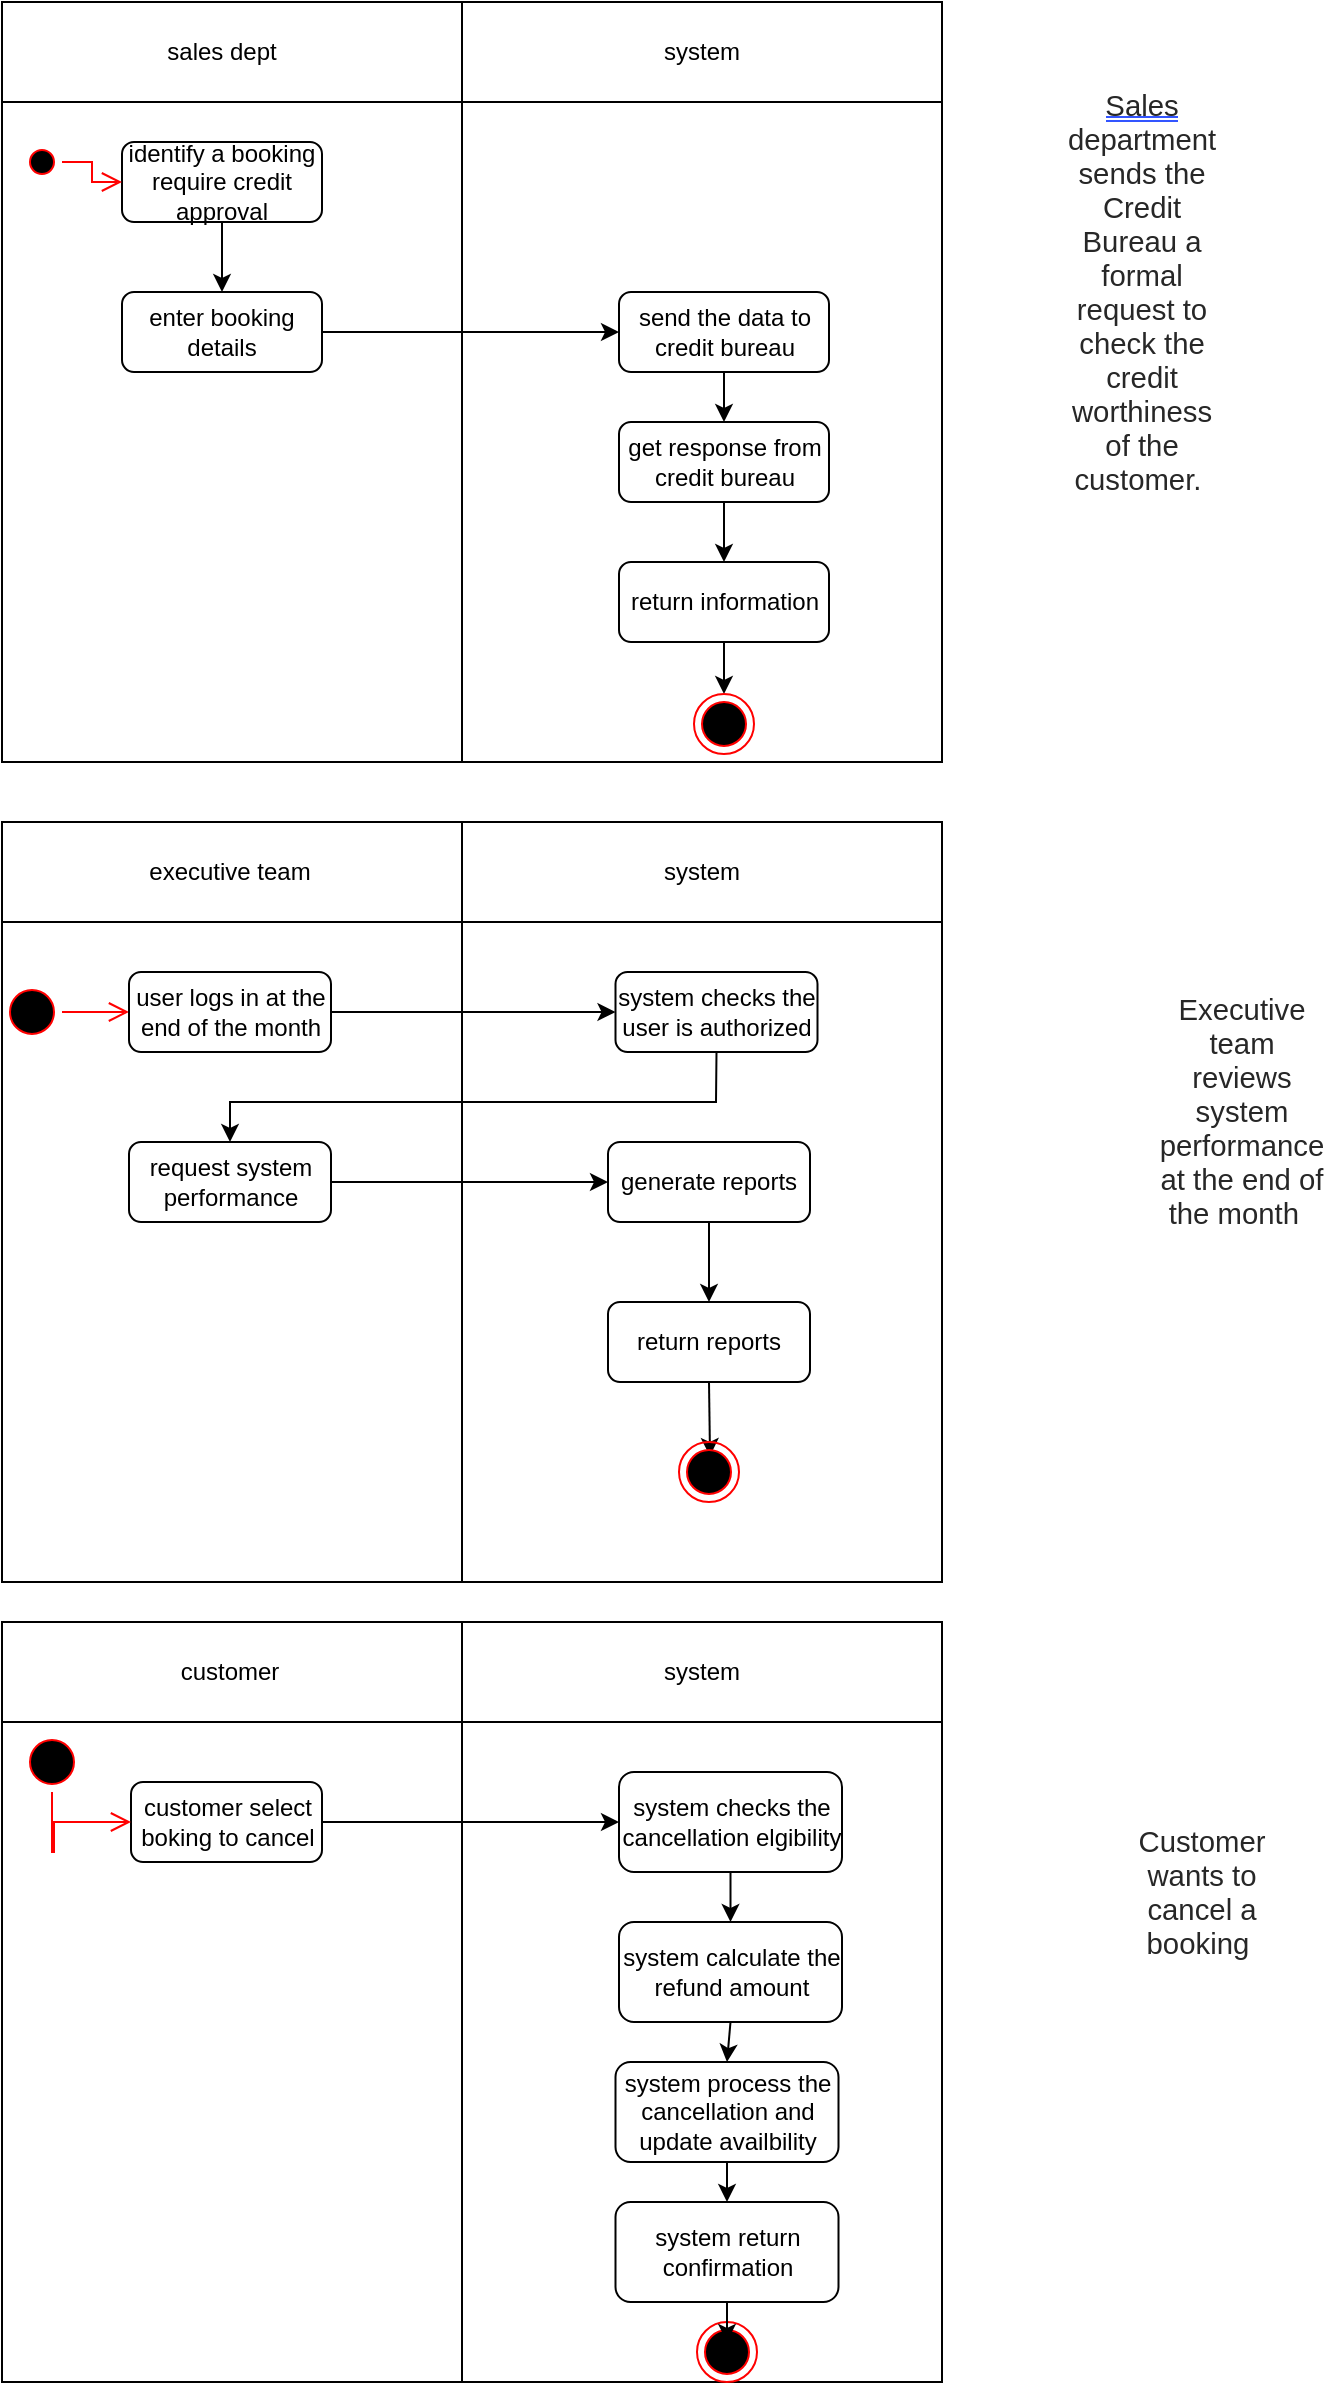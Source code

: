 <mxfile version="25.0.1">
  <diagram name="Page-1" id="ioj-TZ5vd-JdtDHt5NJE">
    <mxGraphModel dx="1397" dy="913" grid="1" gridSize="10" guides="1" tooltips="1" connect="1" arrows="1" fold="1" page="1" pageScale="1" pageWidth="827" pageHeight="1169" math="0" shadow="0">
      <root>
        <mxCell id="0" />
        <mxCell id="1" parent="0" />
        <mxCell id="dzWToyGudheufYmm-Z-X-1" value="" style="shape=internalStorage;whiteSpace=wrap;html=1;backgroundOutline=1;dx=230;dy=50;" vertex="1" parent="1">
          <mxGeometry x="10" y="10" width="470" height="380" as="geometry" />
        </mxCell>
        <mxCell id="dzWToyGudheufYmm-Z-X-2" value="sales dept" style="text;html=1;align=center;verticalAlign=middle;whiteSpace=wrap;rounded=0;" vertex="1" parent="1">
          <mxGeometry x="90" y="20" width="60" height="30" as="geometry" />
        </mxCell>
        <mxCell id="dzWToyGudheufYmm-Z-X-3" value="system" style="text;html=1;align=center;verticalAlign=middle;whiteSpace=wrap;rounded=0;" vertex="1" parent="1">
          <mxGeometry x="330" y="20" width="60" height="30" as="geometry" />
        </mxCell>
        <mxCell id="dzWToyGudheufYmm-Z-X-6" value="identify a booking require credit approval" style="rounded=1;whiteSpace=wrap;html=1;" vertex="1" parent="1">
          <mxGeometry x="70" y="80" width="100" height="40" as="geometry" />
        </mxCell>
        <mxCell id="dzWToyGudheufYmm-Z-X-7" value="send the data to credit bureau" style="rounded=1;whiteSpace=wrap;html=1;" vertex="1" parent="1">
          <mxGeometry x="318.5" y="155" width="105" height="40" as="geometry" />
        </mxCell>
        <mxCell id="dzWToyGudheufYmm-Z-X-8" value="" style="endArrow=classic;html=1;rounded=0;exitX=0.5;exitY=1;exitDx=0;exitDy=0;entryX=0.5;entryY=0;entryDx=0;entryDy=0;" edge="1" parent="1" source="dzWToyGudheufYmm-Z-X-6" target="dzWToyGudheufYmm-Z-X-9">
          <mxGeometry width="50" height="50" relative="1" as="geometry">
            <mxPoint x="380" y="280" as="sourcePoint" />
            <mxPoint x="430" y="230" as="targetPoint" />
          </mxGeometry>
        </mxCell>
        <mxCell id="dzWToyGudheufYmm-Z-X-9" value="enter booking details" style="rounded=1;whiteSpace=wrap;html=1;" vertex="1" parent="1">
          <mxGeometry x="70" y="155" width="100" height="40" as="geometry" />
        </mxCell>
        <mxCell id="dzWToyGudheufYmm-Z-X-11" value="return information" style="rounded=1;whiteSpace=wrap;html=1;" vertex="1" parent="1">
          <mxGeometry x="318.5" y="290" width="105" height="40" as="geometry" />
        </mxCell>
        <mxCell id="dzWToyGudheufYmm-Z-X-12" value="" style="endArrow=classic;html=1;rounded=0;exitX=1;exitY=0.5;exitDx=0;exitDy=0;entryX=0;entryY=0.5;entryDx=0;entryDy=0;" edge="1" parent="1" source="dzWToyGudheufYmm-Z-X-9" target="dzWToyGudheufYmm-Z-X-7">
          <mxGeometry width="50" height="50" relative="1" as="geometry">
            <mxPoint x="380" y="280" as="sourcePoint" />
            <mxPoint x="430" y="230" as="targetPoint" />
          </mxGeometry>
        </mxCell>
        <mxCell id="dzWToyGudheufYmm-Z-X-13" value="" style="endArrow=classic;html=1;rounded=0;exitX=0.5;exitY=1;exitDx=0;exitDy=0;entryX=0.5;entryY=0;entryDx=0;entryDy=0;" edge="1" parent="1" source="dzWToyGudheufYmm-Z-X-11" target="dzWToyGudheufYmm-Z-X-16">
          <mxGeometry width="50" height="50" relative="1" as="geometry">
            <mxPoint x="380" y="396" as="sourcePoint" />
            <mxPoint x="430" y="346" as="targetPoint" />
          </mxGeometry>
        </mxCell>
        <mxCell id="dzWToyGudheufYmm-Z-X-14" value="" style="ellipse;html=1;shape=startState;fillColor=#000000;strokeColor=#ff0000;" vertex="1" parent="1">
          <mxGeometry x="20" y="80" width="20" height="20" as="geometry" />
        </mxCell>
        <mxCell id="dzWToyGudheufYmm-Z-X-15" value="" style="edgeStyle=orthogonalEdgeStyle;html=1;verticalAlign=bottom;endArrow=open;endSize=8;strokeColor=#ff0000;rounded=0;entryX=0;entryY=0.5;entryDx=0;entryDy=0;" edge="1" source="dzWToyGudheufYmm-Z-X-14" parent="1" target="dzWToyGudheufYmm-Z-X-6">
          <mxGeometry relative="1" as="geometry">
            <mxPoint x="35" y="170" as="targetPoint" />
          </mxGeometry>
        </mxCell>
        <mxCell id="dzWToyGudheufYmm-Z-X-16" value="" style="ellipse;html=1;shape=endState;fillColor=#000000;strokeColor=#ff0000;" vertex="1" parent="1">
          <mxGeometry x="356" y="356" width="30" height="30" as="geometry" />
        </mxCell>
        <mxCell id="dzWToyGudheufYmm-Z-X-17" value="" style="shape=internalStorage;whiteSpace=wrap;html=1;backgroundOutline=1;dx=230;dy=50;" vertex="1" parent="1">
          <mxGeometry x="10" y="420" width="470" height="380" as="geometry" />
        </mxCell>
        <mxCell id="dzWToyGudheufYmm-Z-X-18" value="executive team" style="text;html=1;align=center;verticalAlign=middle;whiteSpace=wrap;rounded=0;" vertex="1" parent="1">
          <mxGeometry x="69" y="430" width="110" height="30" as="geometry" />
        </mxCell>
        <mxCell id="dzWToyGudheufYmm-Z-X-19" value="system" style="text;html=1;align=center;verticalAlign=middle;whiteSpace=wrap;rounded=0;" vertex="1" parent="1">
          <mxGeometry x="330" y="430" width="60" height="30" as="geometry" />
        </mxCell>
        <mxCell id="dzWToyGudheufYmm-Z-X-22" value="request system performance" style="rounded=1;whiteSpace=wrap;html=1;" vertex="1" parent="1">
          <mxGeometry x="73.5" y="580" width="101" height="40" as="geometry" />
        </mxCell>
        <mxCell id="dzWToyGudheufYmm-Z-X-23" value="" style="ellipse;html=1;shape=startState;fillColor=#000000;strokeColor=#ff0000;" vertex="1" parent="1">
          <mxGeometry x="10" y="500" width="30" height="30" as="geometry" />
        </mxCell>
        <mxCell id="dzWToyGudheufYmm-Z-X-24" value="" style="edgeStyle=orthogonalEdgeStyle;html=1;verticalAlign=bottom;endArrow=open;endSize=8;strokeColor=#ff0000;rounded=0;entryX=0;entryY=0.5;entryDx=0;entryDy=0;" edge="1" source="dzWToyGudheufYmm-Z-X-23" parent="1" target="dzWToyGudheufYmm-Z-X-52">
          <mxGeometry relative="1" as="geometry">
            <mxPoint x="25" y="590" as="targetPoint" />
            <Array as="points" />
          </mxGeometry>
        </mxCell>
        <mxCell id="dzWToyGudheufYmm-Z-X-25" value="generate reports" style="rounded=1;whiteSpace=wrap;html=1;" vertex="1" parent="1">
          <mxGeometry x="313" y="580" width="101" height="40" as="geometry" />
        </mxCell>
        <mxCell id="dzWToyGudheufYmm-Z-X-26" value="" style="endArrow=classic;html=1;rounded=0;exitX=1;exitY=0.5;exitDx=0;exitDy=0;entryX=0;entryY=0.5;entryDx=0;entryDy=0;" edge="1" parent="1" source="dzWToyGudheufYmm-Z-X-22" target="dzWToyGudheufYmm-Z-X-25">
          <mxGeometry width="50" height="50" relative="1" as="geometry">
            <mxPoint x="380" y="430" as="sourcePoint" />
            <mxPoint x="430" y="380" as="targetPoint" />
          </mxGeometry>
        </mxCell>
        <mxCell id="dzWToyGudheufYmm-Z-X-27" value="" style="endArrow=classic;html=1;rounded=0;exitX=0.5;exitY=1;exitDx=0;exitDy=0;entryX=0.5;entryY=0;entryDx=0;entryDy=0;" edge="1" parent="1" source="dzWToyGudheufYmm-Z-X-25" target="dzWToyGudheufYmm-Z-X-28">
          <mxGeometry width="50" height="50" relative="1" as="geometry">
            <mxPoint x="380" y="610" as="sourcePoint" />
            <mxPoint x="430" y="560" as="targetPoint" />
          </mxGeometry>
        </mxCell>
        <mxCell id="dzWToyGudheufYmm-Z-X-28" value="return reports" style="rounded=1;whiteSpace=wrap;html=1;" vertex="1" parent="1">
          <mxGeometry x="313" y="660" width="101" height="40" as="geometry" />
        </mxCell>
        <mxCell id="dzWToyGudheufYmm-Z-X-29" value="" style="shape=internalStorage;whiteSpace=wrap;html=1;backgroundOutline=1;dx=230;dy=50;" vertex="1" parent="1">
          <mxGeometry x="10" y="820" width="470" height="380" as="geometry" />
        </mxCell>
        <mxCell id="dzWToyGudheufYmm-Z-X-30" value="customer" style="text;html=1;align=center;verticalAlign=middle;whiteSpace=wrap;rounded=0;" vertex="1" parent="1">
          <mxGeometry x="94" y="830" width="60" height="30" as="geometry" />
        </mxCell>
        <mxCell id="dzWToyGudheufYmm-Z-X-31" value="system" style="text;html=1;align=center;verticalAlign=middle;whiteSpace=wrap;rounded=0;" vertex="1" parent="1">
          <mxGeometry x="330" y="830" width="60" height="30" as="geometry" />
        </mxCell>
        <mxCell id="dzWToyGudheufYmm-Z-X-32" value="customer select boking to cancel" style="rounded=1;whiteSpace=wrap;html=1;" vertex="1" parent="1">
          <mxGeometry x="74.5" y="900" width="95.5" height="40" as="geometry" />
        </mxCell>
        <mxCell id="dzWToyGudheufYmm-Z-X-33" value="system checks the cancellation elgibility" style="rounded=1;whiteSpace=wrap;html=1;" vertex="1" parent="1">
          <mxGeometry x="318.5" y="895" width="111.5" height="50" as="geometry" />
        </mxCell>
        <mxCell id="dzWToyGudheufYmm-Z-X-36" value="system calculate the refund amount" style="rounded=1;whiteSpace=wrap;html=1;" vertex="1" parent="1">
          <mxGeometry x="318.5" y="970" width="111.5" height="50" as="geometry" />
        </mxCell>
        <mxCell id="dzWToyGudheufYmm-Z-X-37" value="system process the cancellation and update availbility" style="rounded=1;whiteSpace=wrap;html=1;" vertex="1" parent="1">
          <mxGeometry x="316.75" y="1040" width="111.5" height="50" as="geometry" />
        </mxCell>
        <mxCell id="dzWToyGudheufYmm-Z-X-38" value="system return confirmation" style="rounded=1;whiteSpace=wrap;html=1;" vertex="1" parent="1">
          <mxGeometry x="316.75" y="1110" width="111.5" height="50" as="geometry" />
        </mxCell>
        <mxCell id="dzWToyGudheufYmm-Z-X-39" value="" style="endArrow=classic;html=1;rounded=0;exitX=1;exitY=0.5;exitDx=0;exitDy=0;entryX=0;entryY=0.5;entryDx=0;entryDy=0;" edge="1" parent="1" source="dzWToyGudheufYmm-Z-X-32" target="dzWToyGudheufYmm-Z-X-33">
          <mxGeometry width="50" height="50" relative="1" as="geometry">
            <mxPoint x="310" y="1080" as="sourcePoint" />
            <mxPoint x="360" y="1030" as="targetPoint" />
          </mxGeometry>
        </mxCell>
        <mxCell id="dzWToyGudheufYmm-Z-X-40" value="" style="endArrow=classic;html=1;rounded=0;exitX=0.5;exitY=1;exitDx=0;exitDy=0;entryX=0.5;entryY=0;entryDx=0;entryDy=0;" edge="1" parent="1" source="dzWToyGudheufYmm-Z-X-33" target="dzWToyGudheufYmm-Z-X-36">
          <mxGeometry width="50" height="50" relative="1" as="geometry">
            <mxPoint x="310" y="1080" as="sourcePoint" />
            <mxPoint x="360" y="1030" as="targetPoint" />
          </mxGeometry>
        </mxCell>
        <mxCell id="dzWToyGudheufYmm-Z-X-41" value="" style="endArrow=classic;html=1;rounded=0;exitX=0.5;exitY=1;exitDx=0;exitDy=0;entryX=0.5;entryY=0;entryDx=0;entryDy=0;" edge="1" parent="1" source="dzWToyGudheufYmm-Z-X-36" target="dzWToyGudheufYmm-Z-X-37">
          <mxGeometry width="50" height="50" relative="1" as="geometry">
            <mxPoint x="310" y="1080" as="sourcePoint" />
            <mxPoint x="360" y="1030" as="targetPoint" />
          </mxGeometry>
        </mxCell>
        <mxCell id="dzWToyGudheufYmm-Z-X-43" value="" style="endArrow=classic;html=1;rounded=0;exitX=0.5;exitY=1;exitDx=0;exitDy=0;" edge="1" parent="1" source="dzWToyGudheufYmm-Z-X-37" target="dzWToyGudheufYmm-Z-X-38">
          <mxGeometry width="50" height="50" relative="1" as="geometry">
            <mxPoint x="310" y="1080" as="sourcePoint" />
            <mxPoint x="360" y="1030" as="targetPoint" />
          </mxGeometry>
        </mxCell>
        <mxCell id="dzWToyGudheufYmm-Z-X-44" value="" style="ellipse;html=1;shape=endState;fillColor=#000000;strokeColor=#ff0000;" vertex="1" parent="1">
          <mxGeometry x="357.5" y="1170" width="30" height="30" as="geometry" />
        </mxCell>
        <mxCell id="dzWToyGudheufYmm-Z-X-45" value="" style="endArrow=classic;html=1;rounded=0;exitX=0.5;exitY=1;exitDx=0;exitDy=0;entryX=0.5;entryY=0.333;entryDx=0;entryDy=0;entryPerimeter=0;" edge="1" parent="1" source="dzWToyGudheufYmm-Z-X-38" target="dzWToyGudheufYmm-Z-X-44">
          <mxGeometry width="50" height="50" relative="1" as="geometry">
            <mxPoint x="310" y="1080" as="sourcePoint" />
            <mxPoint x="360" y="1030" as="targetPoint" />
          </mxGeometry>
        </mxCell>
        <mxCell id="dzWToyGudheufYmm-Z-X-46" value="" style="ellipse;html=1;shape=startState;fillColor=#000000;strokeColor=#ff0000;" vertex="1" parent="1">
          <mxGeometry x="20" y="875" width="30" height="30" as="geometry" />
        </mxCell>
        <mxCell id="dzWToyGudheufYmm-Z-X-47" value="" style="edgeStyle=orthogonalEdgeStyle;html=1;verticalAlign=bottom;endArrow=open;endSize=8;strokeColor=#ff0000;rounded=0;entryX=0;entryY=0.5;entryDx=0;entryDy=0;" edge="1" source="dzWToyGudheufYmm-Z-X-46" parent="1" target="dzWToyGudheufYmm-Z-X-32">
          <mxGeometry relative="1" as="geometry">
            <mxPoint x="35" y="965" as="targetPoint" />
            <Array as="points">
              <mxPoint x="35" y="935" />
              <mxPoint x="36" y="935" />
              <mxPoint x="36" y="920" />
            </Array>
          </mxGeometry>
        </mxCell>
        <mxCell id="dzWToyGudheufYmm-Z-X-48" value="get response from credit bureau" style="rounded=1;whiteSpace=wrap;html=1;" vertex="1" parent="1">
          <mxGeometry x="318.5" y="220" width="105" height="40" as="geometry" />
        </mxCell>
        <mxCell id="dzWToyGudheufYmm-Z-X-49" value="" style="endArrow=classic;html=1;rounded=0;exitX=0.5;exitY=1;exitDx=0;exitDy=0;entryX=0.5;entryY=0;entryDx=0;entryDy=0;" edge="1" parent="1" source="dzWToyGudheufYmm-Z-X-7" target="dzWToyGudheufYmm-Z-X-48">
          <mxGeometry width="50" height="50" relative="1" as="geometry">
            <mxPoint x="300" y="190" as="sourcePoint" />
            <mxPoint x="350" y="140" as="targetPoint" />
          </mxGeometry>
        </mxCell>
        <mxCell id="dzWToyGudheufYmm-Z-X-50" value="" style="endArrow=classic;html=1;rounded=0;exitX=0.5;exitY=1;exitDx=0;exitDy=0;entryX=0.5;entryY=0;entryDx=0;entryDy=0;" edge="1" parent="1" source="dzWToyGudheufYmm-Z-X-48" target="dzWToyGudheufYmm-Z-X-11">
          <mxGeometry width="50" height="50" relative="1" as="geometry">
            <mxPoint x="300" y="190" as="sourcePoint" />
            <mxPoint x="350" y="140" as="targetPoint" />
          </mxGeometry>
        </mxCell>
        <mxCell id="dzWToyGudheufYmm-Z-X-51" value="" style="endArrow=classic;html=1;rounded=0;exitX=0.5;exitY=1;exitDx=0;exitDy=0;entryX=0.517;entryY=0.233;entryDx=0;entryDy=0;entryPerimeter=0;" edge="1" parent="1" source="dzWToyGudheufYmm-Z-X-28" target="dzWToyGudheufYmm-Z-X-56">
          <mxGeometry width="50" height="50" relative="1" as="geometry">
            <mxPoint x="300" y="610" as="sourcePoint" />
            <mxPoint x="350" y="560" as="targetPoint" />
          </mxGeometry>
        </mxCell>
        <mxCell id="dzWToyGudheufYmm-Z-X-52" value="user logs in at the end of the month" style="rounded=1;whiteSpace=wrap;html=1;" vertex="1" parent="1">
          <mxGeometry x="73.5" y="495" width="101" height="40" as="geometry" />
        </mxCell>
        <mxCell id="dzWToyGudheufYmm-Z-X-53" value="system checks the user is authorized" style="rounded=1;whiteSpace=wrap;html=1;" vertex="1" parent="1">
          <mxGeometry x="316.75" y="495" width="101" height="40" as="geometry" />
        </mxCell>
        <mxCell id="dzWToyGudheufYmm-Z-X-54" value="" style="endArrow=classic;html=1;rounded=0;exitX=1;exitY=0.5;exitDx=0;exitDy=0;entryX=0;entryY=0.5;entryDx=0;entryDy=0;" edge="1" parent="1" source="dzWToyGudheufYmm-Z-X-52" target="dzWToyGudheufYmm-Z-X-53">
          <mxGeometry width="50" height="50" relative="1" as="geometry">
            <mxPoint x="300" y="600" as="sourcePoint" />
            <mxPoint x="350" y="550" as="targetPoint" />
          </mxGeometry>
        </mxCell>
        <mxCell id="dzWToyGudheufYmm-Z-X-55" value="" style="endArrow=classic;html=1;rounded=0;entryX=0.5;entryY=0;entryDx=0;entryDy=0;exitX=0.5;exitY=1;exitDx=0;exitDy=0;" edge="1" parent="1" source="dzWToyGudheufYmm-Z-X-53" target="dzWToyGudheufYmm-Z-X-22">
          <mxGeometry width="50" height="50" relative="1" as="geometry">
            <mxPoint x="300" y="600" as="sourcePoint" />
            <mxPoint x="350" y="550" as="targetPoint" />
            <Array as="points">
              <mxPoint x="367" y="560" />
              <mxPoint x="124" y="560" />
            </Array>
          </mxGeometry>
        </mxCell>
        <mxCell id="dzWToyGudheufYmm-Z-X-56" value="" style="ellipse;html=1;shape=endState;fillColor=#000000;strokeColor=#ff0000;" vertex="1" parent="1">
          <mxGeometry x="348.5" y="730" width="30" height="30" as="geometry" />
        </mxCell>
        <mxCell id="dzWToyGudheufYmm-Z-X-57" value="&lt;span style=&quot;white-space: pre-wrap; -webkit-user-drag: none; margin: 0px; padding: 0px; -webkit-user-select: text; caret-color: rgba(0, 0, 0, 0.847); color: rgba(0, 0, 0, 0.847); text-align: left; font-size: 11pt; line-height: 17px; font-family: Aptos, Aptos_EmbeddedFont, Aptos_MSFontService, sans-serif; font-variant-ligatures: none !important; -webkit-nbsp-mode: normal !important;&quot; class=&quot;TextRun SCXW6668048 BCX4&quot; lang=&quot;EN-US&quot; data-contrast=&quot;auto&quot;&gt;&lt;span style=&quot;-webkit-user-drag: none; margin: 0px; padding: 0px; -webkit-user-select: text; background-position: 0px 100%; background-repeat: repeat-x; background-image: var(--urlContextualSpellingAndGrammarErrorV2,url(&amp;quot;data:image/svg+xml;base64,PHN2ZyB4bWxucz0iaHR0cDovL3d3dy53My5vcmcvMjAwMC9zdmciIHdpZHRoPSI1IiBoZWlnaHQ9IjMiPjxnIGZpbGw9Im5vbmUiIGZpbGwtcnVsZT0iZXZlbm9kZCIgc3Ryb2tlPSIjMzVGIiBzdHJva2UtbGluZWNhcD0icm91bmQiPjxwYXRoIGQ9Ik0wIC41aDVNMCAyLjVoNSIvPjwvZz48L3N2Zz4=&amp;quot;)); border-bottom-width: 1px; border-bottom-style: solid; border-bottom-color: transparent; -webkit-nbsp-mode: normal !important;&quot; class=&quot;NormalTextRun ContextualSpellingAndGrammarErrorV2Themed SCXW6668048 BCX4&quot;&gt;Sales&lt;/span&gt;&lt;span style=&quot;-webkit-user-drag: none; margin: 0px; padding: 0px; -webkit-user-select: text; -webkit-nbsp-mode: normal !important;&quot; class=&quot;NormalTextRun SCXW6668048 BCX4&quot;&gt; department sends the &lt;/span&gt;&lt;span style=&quot;-webkit-user-drag: none; margin: 0px; padding: 0px; -webkit-user-select: text; -webkit-nbsp-mode: normal !important;&quot; class=&quot;NormalTextRun SCXW6668048 BCX4&quot;&gt;Credit Bureau a formal request to check the credit worthiness of the customer.&lt;/span&gt;&lt;/span&gt;&lt;span style=&quot;white-space: pre-wrap; -webkit-user-drag: none; margin: 0px; padding: 0px; -webkit-user-select: text; caret-color: rgba(0, 0, 0, 0.847); color: rgba(0, 0, 0, 0.847); text-align: left; font-size: 11pt; line-height: 17px; font-family: Aptos, Aptos_EmbeddedFont, Aptos_MSFontService, sans-serif; -webkit-nbsp-mode: normal !important;&quot; data-ccp-props=&quot;{}&quot; class=&quot;EOP SCXW6668048 BCX4&quot;&gt;&amp;nbsp;&lt;/span&gt;" style="text;html=1;align=center;verticalAlign=middle;whiteSpace=wrap;rounded=0;" vertex="1" parent="1">
          <mxGeometry x="580" y="120" height="70" as="geometry" />
        </mxCell>
        <mxCell id="dzWToyGudheufYmm-Z-X-58" value="&lt;span style=&quot;white-space: pre-wrap; -webkit-user-drag: none; margin: 0px; padding: 0px; -webkit-user-select: text; caret-color: rgba(0, 0, 0, 0.847); color: rgba(0, 0, 0, 0.847); text-align: left; font-size: 11pt; line-height: 17px; font-family: Aptos, Aptos_EmbeddedFont, Aptos_MSFontService, sans-serif; font-variant-ligatures: none !important; -webkit-nbsp-mode: normal !important;&quot; class=&quot;TextRun SCXW186453781 BCX4&quot; lang=&quot;EN-US&quot; data-contrast=&quot;auto&quot;&gt;&lt;span style=&quot;-webkit-user-drag: none; margin: 0px; padding: 0px; -webkit-user-select: text; -webkit-nbsp-mode: normal !important;&quot; class=&quot;NormalTextRun SCXW186453781 BCX4&quot;&gt;Executive team reviews system performance&lt;/span&gt;&lt;span style=&quot;-webkit-user-drag: none; margin: 0px; padding: 0px; -webkit-user-select: text; -webkit-nbsp-mode: normal !important;&quot; class=&quot;NormalTextRun SCXW186453781 BCX4&quot;&gt; &lt;/span&gt;&lt;span style=&quot;-webkit-user-drag: none; margin: 0px; padding: 0px; -webkit-user-select: text; -webkit-nbsp-mode: normal !important;&quot; class=&quot;NormalTextRun SCXW186453781 BCX4&quot;&gt;at the end of the month&lt;/span&gt;&lt;span style=&quot;-webkit-user-drag: none; margin: 0px; padding: 0px; -webkit-user-select: text; -webkit-nbsp-mode: normal !important;&quot; class=&quot;NormalTextRun SCXW186453781 BCX4&quot;&gt;&amp;nbsp;&lt;/span&gt;&lt;/span&gt;&lt;span style=&quot;white-space: pre-wrap; -webkit-user-drag: none; margin: 0px; padding: 0px; -webkit-user-select: text; caret-color: rgba(0, 0, 0, 0.847); color: rgba(0, 0, 0, 0.847); text-align: left; font-size: 11pt; line-height: 17px; font-family: Aptos, Aptos_EmbeddedFont, Aptos_MSFontService, sans-serif; -webkit-nbsp-mode: normal !important;&quot; data-ccp-props=&quot;{}&quot; class=&quot;EOP SCXW186453781 BCX4&quot;&gt;&amp;nbsp;&lt;/span&gt;" style="text;html=1;align=center;verticalAlign=middle;whiteSpace=wrap;rounded=0;" vertex="1" parent="1">
          <mxGeometry x="600" y="550" width="60" height="30" as="geometry" />
        </mxCell>
        <mxCell id="dzWToyGudheufYmm-Z-X-59" value="&lt;span style=&quot;white-space: pre-wrap; -webkit-user-drag: none; margin: 0px; padding: 0px; -webkit-user-select: text; caret-color: rgba(0, 0, 0, 0.847); color: rgba(0, 0, 0, 0.847); text-align: left; font-size: 11pt; line-height: 17px; font-family: Aptos, Aptos_EmbeddedFont, Aptos_MSFontService, sans-serif; font-variant-ligatures: none !important; -webkit-nbsp-mode: normal !important;&quot; class=&quot;TextRun SCXW56768598 BCX4&quot; lang=&quot;EN-US&quot; data-contrast=&quot;auto&quot;&gt;&lt;span style=&quot;-webkit-user-drag: none; margin: 0px; padding: 0px; -webkit-user-select: text; -webkit-nbsp-mode: normal !important;&quot; class=&quot;NormalTextRun SCXW56768598 BCX4&quot;&gt;Customer wants to cancel a booking&lt;/span&gt;&lt;/span&gt;&lt;span style=&quot;white-space: pre-wrap; -webkit-user-drag: none; margin: 0px; padding: 0px; -webkit-user-select: text; caret-color: rgba(0, 0, 0, 0.847); color: rgba(0, 0, 0, 0.847); text-align: left; font-size: 11pt; line-height: 17px; font-family: Aptos, Aptos_EmbeddedFont, Aptos_MSFontService, sans-serif; -webkit-nbsp-mode: normal !important;&quot; data-ccp-props=&quot;{}&quot; class=&quot;EOP SCXW56768598 BCX4&quot;&gt;&amp;nbsp;&lt;/span&gt;" style="text;html=1;align=center;verticalAlign=middle;whiteSpace=wrap;rounded=0;" vertex="1" parent="1">
          <mxGeometry x="580" y="940" width="60" height="30" as="geometry" />
        </mxCell>
      </root>
    </mxGraphModel>
  </diagram>
</mxfile>
